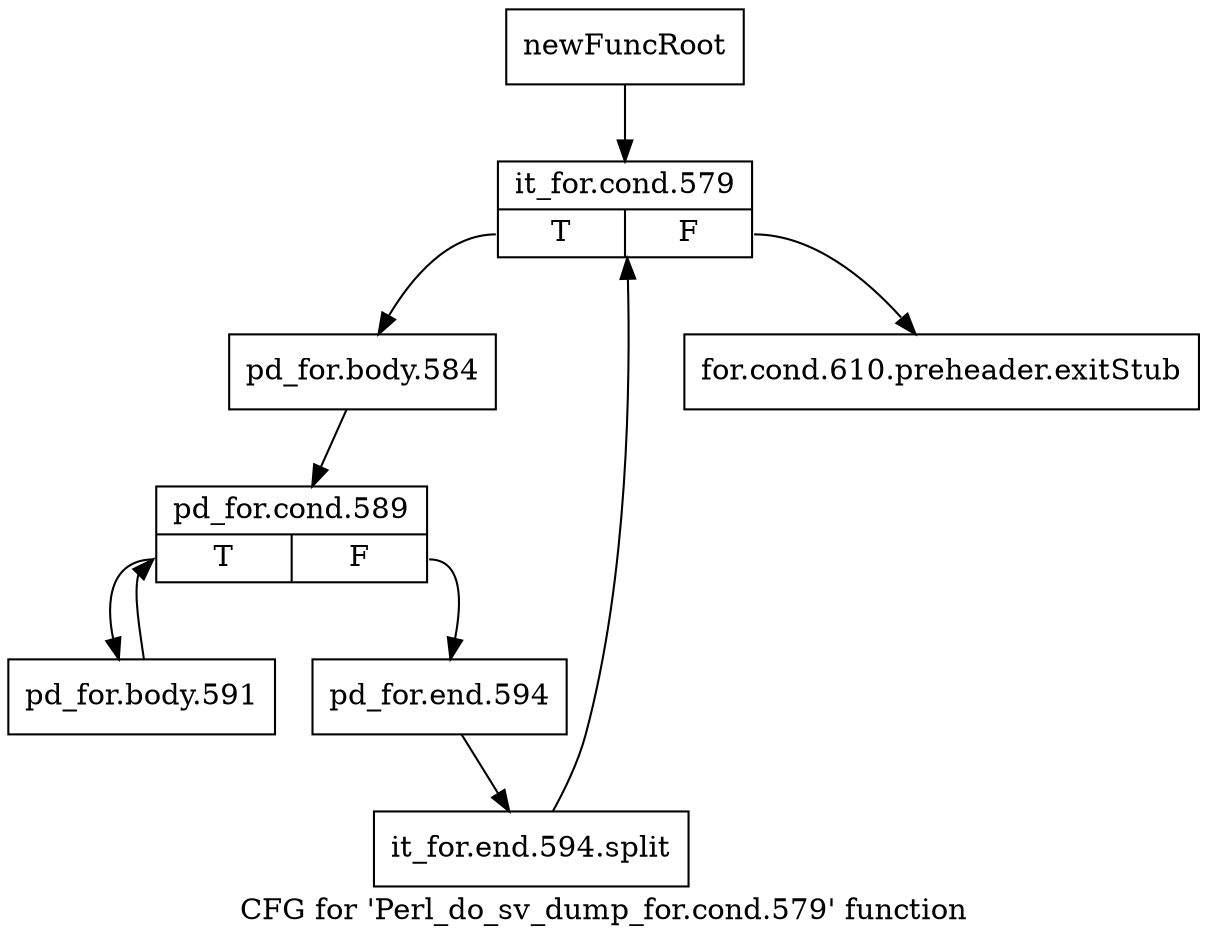 digraph "CFG for 'Perl_do_sv_dump_for.cond.579' function" {
	label="CFG for 'Perl_do_sv_dump_for.cond.579' function";

	Node0x4afce10 [shape=record,label="{newFuncRoot}"];
	Node0x4afce10 -> Node0x4b592a0;
	Node0x4b59250 [shape=record,label="{for.cond.610.preheader.exitStub}"];
	Node0x4b592a0 [shape=record,label="{it_for.cond.579|{<s0>T|<s1>F}}"];
	Node0x4b592a0:s0 -> Node0x4b59730;
	Node0x4b592a0:s1 -> Node0x4b59250;
	Node0x4b59730 [shape=record,label="{pd_for.body.584}"];
	Node0x4b59730 -> Node0x4b59780;
	Node0x4b59780 [shape=record,label="{pd_for.cond.589|{<s0>T|<s1>F}}"];
	Node0x4b59780:s0 -> Node0x4b59820;
	Node0x4b59780:s1 -> Node0x4b597d0;
	Node0x4b597d0 [shape=record,label="{pd_for.end.594}"];
	Node0x4b597d0 -> Node0x6306e10;
	Node0x6306e10 [shape=record,label="{it_for.end.594.split}"];
	Node0x6306e10 -> Node0x4b592a0;
	Node0x4b59820 [shape=record,label="{pd_for.body.591}"];
	Node0x4b59820 -> Node0x4b59780;
}
